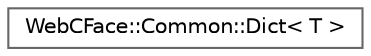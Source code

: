 digraph "Graphical Class Hierarchy"
{
 // LATEX_PDF_SIZE
  bgcolor="transparent";
  edge [fontname=Helvetica,fontsize=10,labelfontname=Helvetica,labelfontsize=10];
  node [fontname=Helvetica,fontsize=10,shape=box,height=0.2,width=0.4];
  rankdir="LR";
  Node0 [id="Node000000",label="WebCFace::Common::Dict\< T \>",height=0.2,width=0.4,color="grey40", fillcolor="white", style="filled",URL="$classWebCFace_1_1Common_1_1Dict.html",tooltip="値の型をTに制限した、連想配列もどき"];
}

